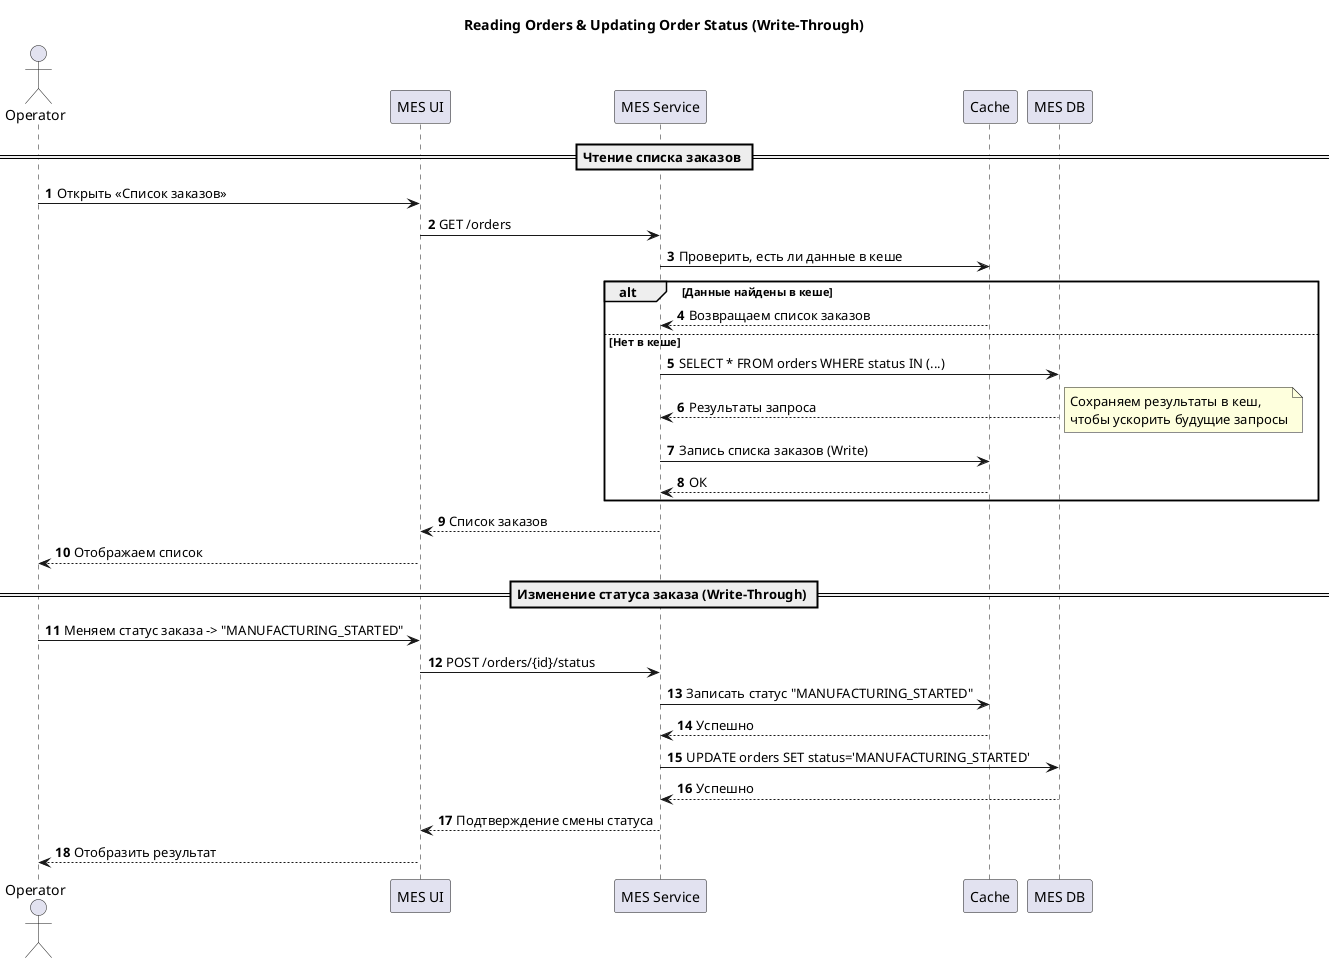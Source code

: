 @startuml
autonumber

actor Operator
participant "MES UI" as MES_UI
participant "MES Service" as MES_Service
participant "Cache" as Cache
participant "MES DB" as MES_DB

title Reading Orders & Updating Order Status (Write-Through)

== Чтение списка заказов ==

Operator -> MES_UI: Открыть «Список заказов»
MES_UI -> MES_Service: GET /orders
MES_Service -> Cache: Проверить, есть ли данные в кеше
alt Данные найдены в кеше
    Cache --> MES_Service: Возвращаем список заказов
else Нет в кеше
    MES_Service -> MES_DB: SELECT * FROM orders WHERE status IN (...)
    MES_DB --> MES_Service: Результаты запроса
    note right
      Сохраняем результаты в кеш,
      чтобы ускорить будущие запросы
    end note
    MES_Service -> Cache: Запись списка заказов (Write)
    Cache --> MES_Service: ОК
end
MES_Service --> MES_UI: Список заказов
MES_UI --> Operator: Отображаем список

== Изменение статуса заказа (Write-Through) ==

Operator -> MES_UI: Меняем статус заказа -> "MANUFACTURING_STARTED"
MES_UI -> MES_Service: POST /orders/{id}/status
MES_Service -> Cache: Записать статус "MANUFACTURING_STARTED"
Cache --> MES_Service: Успешно
MES_Service -> MES_DB: UPDATE orders SET status='MANUFACTURING_STARTED'
MES_DB --> MES_Service: Успешно
MES_Service --> MES_UI: Подтверждение смены статуса
MES_UI --> Operator: Отобразить результат

@enduml

